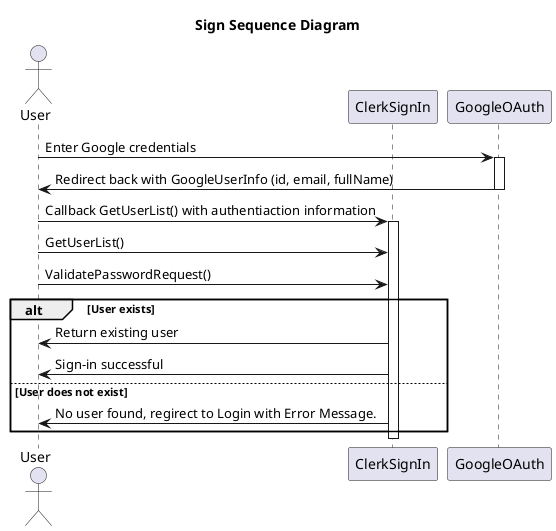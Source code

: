 @startuml MobileSignSequenceDiagram
skinparam classAttributeIconSize 0
Title Sign Sequence Diagram
'Character	Visibility
'-			private
'#			protected
'~			package private
'+			public

'Extension	<|--	Quan hệ mở rộng từ (là extends hoặc implements nhưng ko có annotations trong code)
'Composition	*--	 Quan hệ gắn kết chặt chẽ : part - of
'Aggregation	o--	Quan hệ liên kết giữa hai thực thể : use, has

' Include các file vào trong file để sử dụng'
    actor "User" as U
participant "ClerkSignIn" as CS
participant "GoogleOAuth" as GO

' Người dùng đăng nhập vào Google
U -> GO : Enter Google credentials
activate GO
GO -> U : Redirect back with GoogleUserInfo (id, email, fullName)
deactivate GO

' Hệ thống nhận mã xác thực từ Google
U -> CS : Callback GetUserList() with authentiaction information
activate CS

' Người dùng bắt đầu quy trình đăng nhập
U -> CS : GetUserList()
U -> CS : ValidatePasswordRequest()


alt User exists
    CS -> U : Return existing user
    CS -> U : Sign-in successful
else User does not exist
    CS -> U : No user found, regirect to Login with Error Message.
    
end

deactivate CS

@enduml